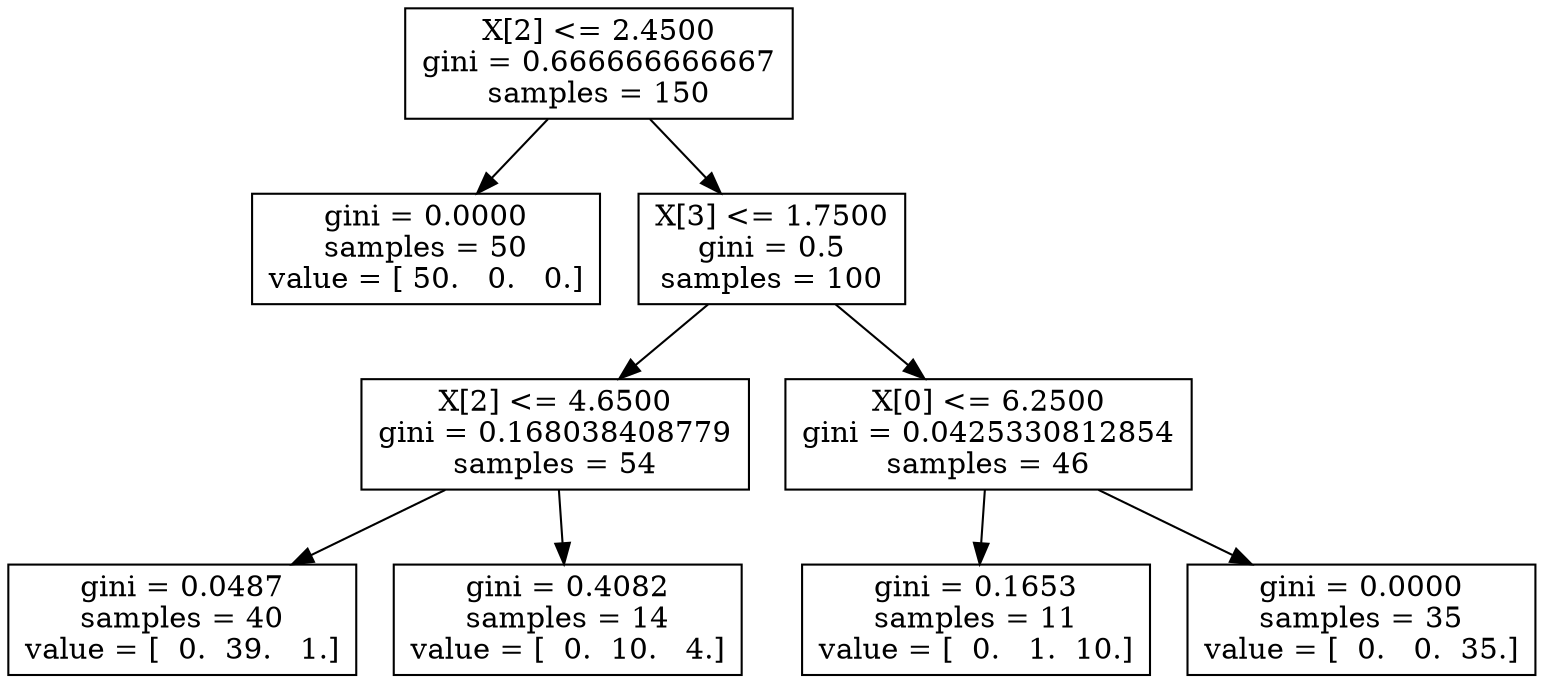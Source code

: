 digraph Tree {
0 [label="X[2] <= 2.4500\ngini = 0.666666666667\nsamples = 150", shape="box"] ;
1 [label="gini = 0.0000\nsamples = 50\nvalue = [ 50.   0.   0.]", shape="box"] ;
0 -> 1 ;
2 [label="X[3] <= 1.7500\ngini = 0.5\nsamples = 100", shape="box"] ;
0 -> 2 ;
3 [label="X[2] <= 4.6500\ngini = 0.168038408779\nsamples = 54", shape="box"] ;
2 -> 3 ;
4 [label="gini = 0.0487\nsamples = 40\nvalue = [  0.  39.   1.]", shape="box"] ;
3 -> 4 ;
5 [label="gini = 0.4082\nsamples = 14\nvalue = [  0.  10.   4.]", shape="box"] ;
3 -> 5 ;
6 [label="X[0] <= 6.2500\ngini = 0.0425330812854\nsamples = 46", shape="box"] ;
2 -> 6 ;
7 [label="gini = 0.1653\nsamples = 11\nvalue = [  0.   1.  10.]", shape="box"] ;
6 -> 7 ;
8 [label="gini = 0.0000\nsamples = 35\nvalue = [  0.   0.  35.]", shape="box"] ;
6 -> 8 ;
}